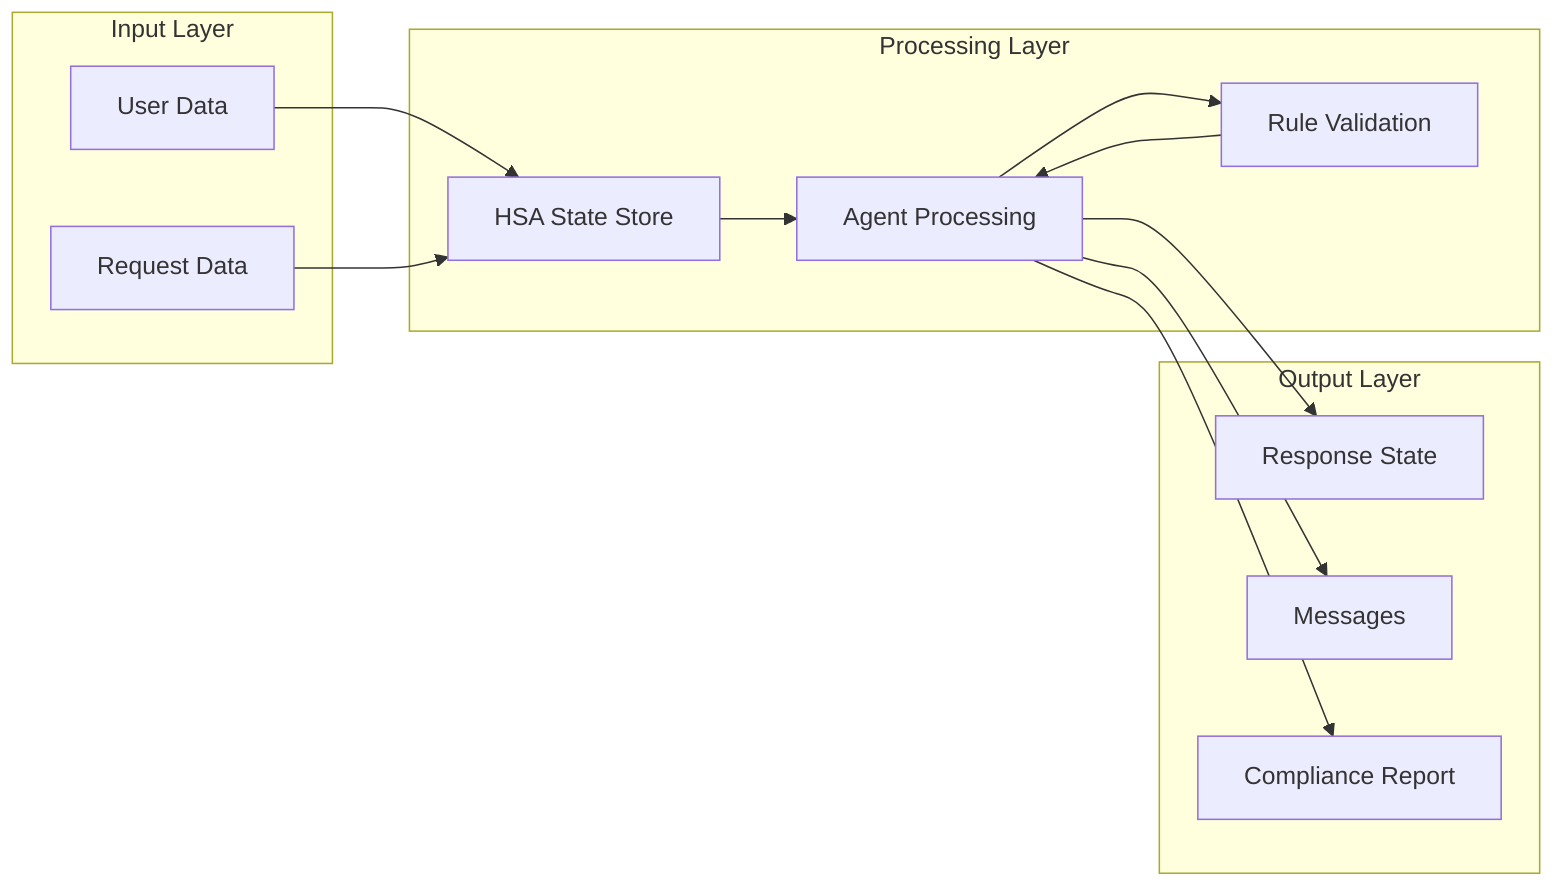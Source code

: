 graph LR
    subgraph "Input Layer"
        UD[User Data]
        RD[Request Data]
    end
    
    subgraph "Processing Layer"
        HSS[HSA State Store]
        AG[Agent Processing]
        RV[Rule Validation]
    end
    
    subgraph "Output Layer"
        RS[Response State]
        MS[Messages]
        CR[Compliance Report]
    end
    
    UD --> HSS
    RD --> HSS
    HSS --> AG
    AG --> RV
    RV --> AG
    AG --> RS
    AG --> MS
    AG --> CR